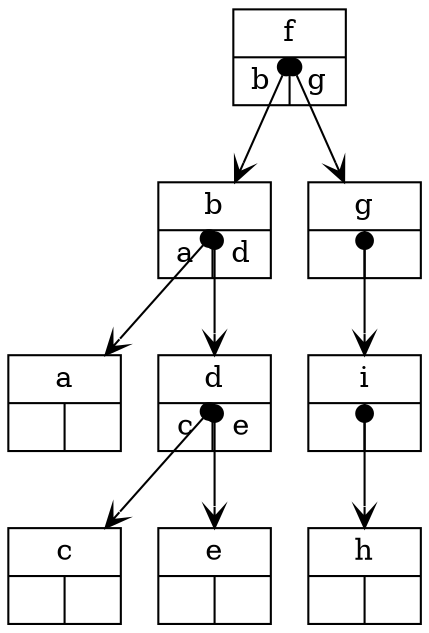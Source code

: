 digraph g {

	node [
		shape = record
	]

	edge [
		tailclip=false,
		arrowhead=vee,
		arrowtail=dot,
		dir=both
	]

	a [label= "{ a | { <child_left> | <child_right> } }"]
	b [label= "{ b | { a | d } }"]
	c [label= "{ c | { <child_left> | <child_right> } }"]
	d [label= "{ d | { c | e } }"]
	e [label= "{ e | { <child_left> | <child_right> } }"]
	f [label= "{ f | { b | g } }"]
	g [label= "{ g | { <child_left> | <child_right> } }"]
		i [label= "{ i | { <child_left> | <child_right> } }"]
		h [label= "{ h | { <child_left> | <child_right> } }"]	b -> a
		b -> d
		d -> c
		d -> e
		f -> b
		f -> g
		g -> i
		i -> h
	
}
